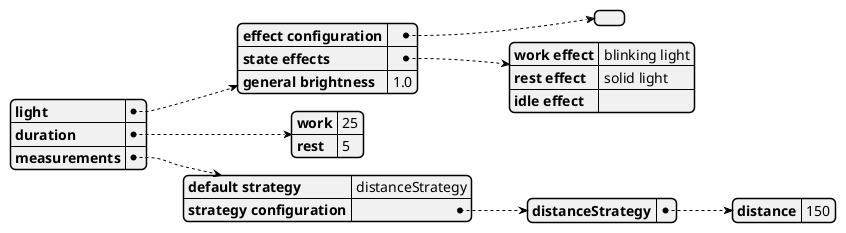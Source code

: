 @startjson
{
   "light":{
     "effect configuration":{},
     "state effects": {
       "work effect": "blinking light",
       "rest effect": "solid light",
       "idle effect": ""
     },
     "general brightness": "1.0"
   },
   "duration": {
     "work" : "25",
     "rest" : "5"
   },
   "measurements": {
     "default strategy" : "distanceStrategy",
     "strategy configuration": {
       "distanceStrategy" : {
         "distance" : 150
       }
     }
   }
}
@endjson
